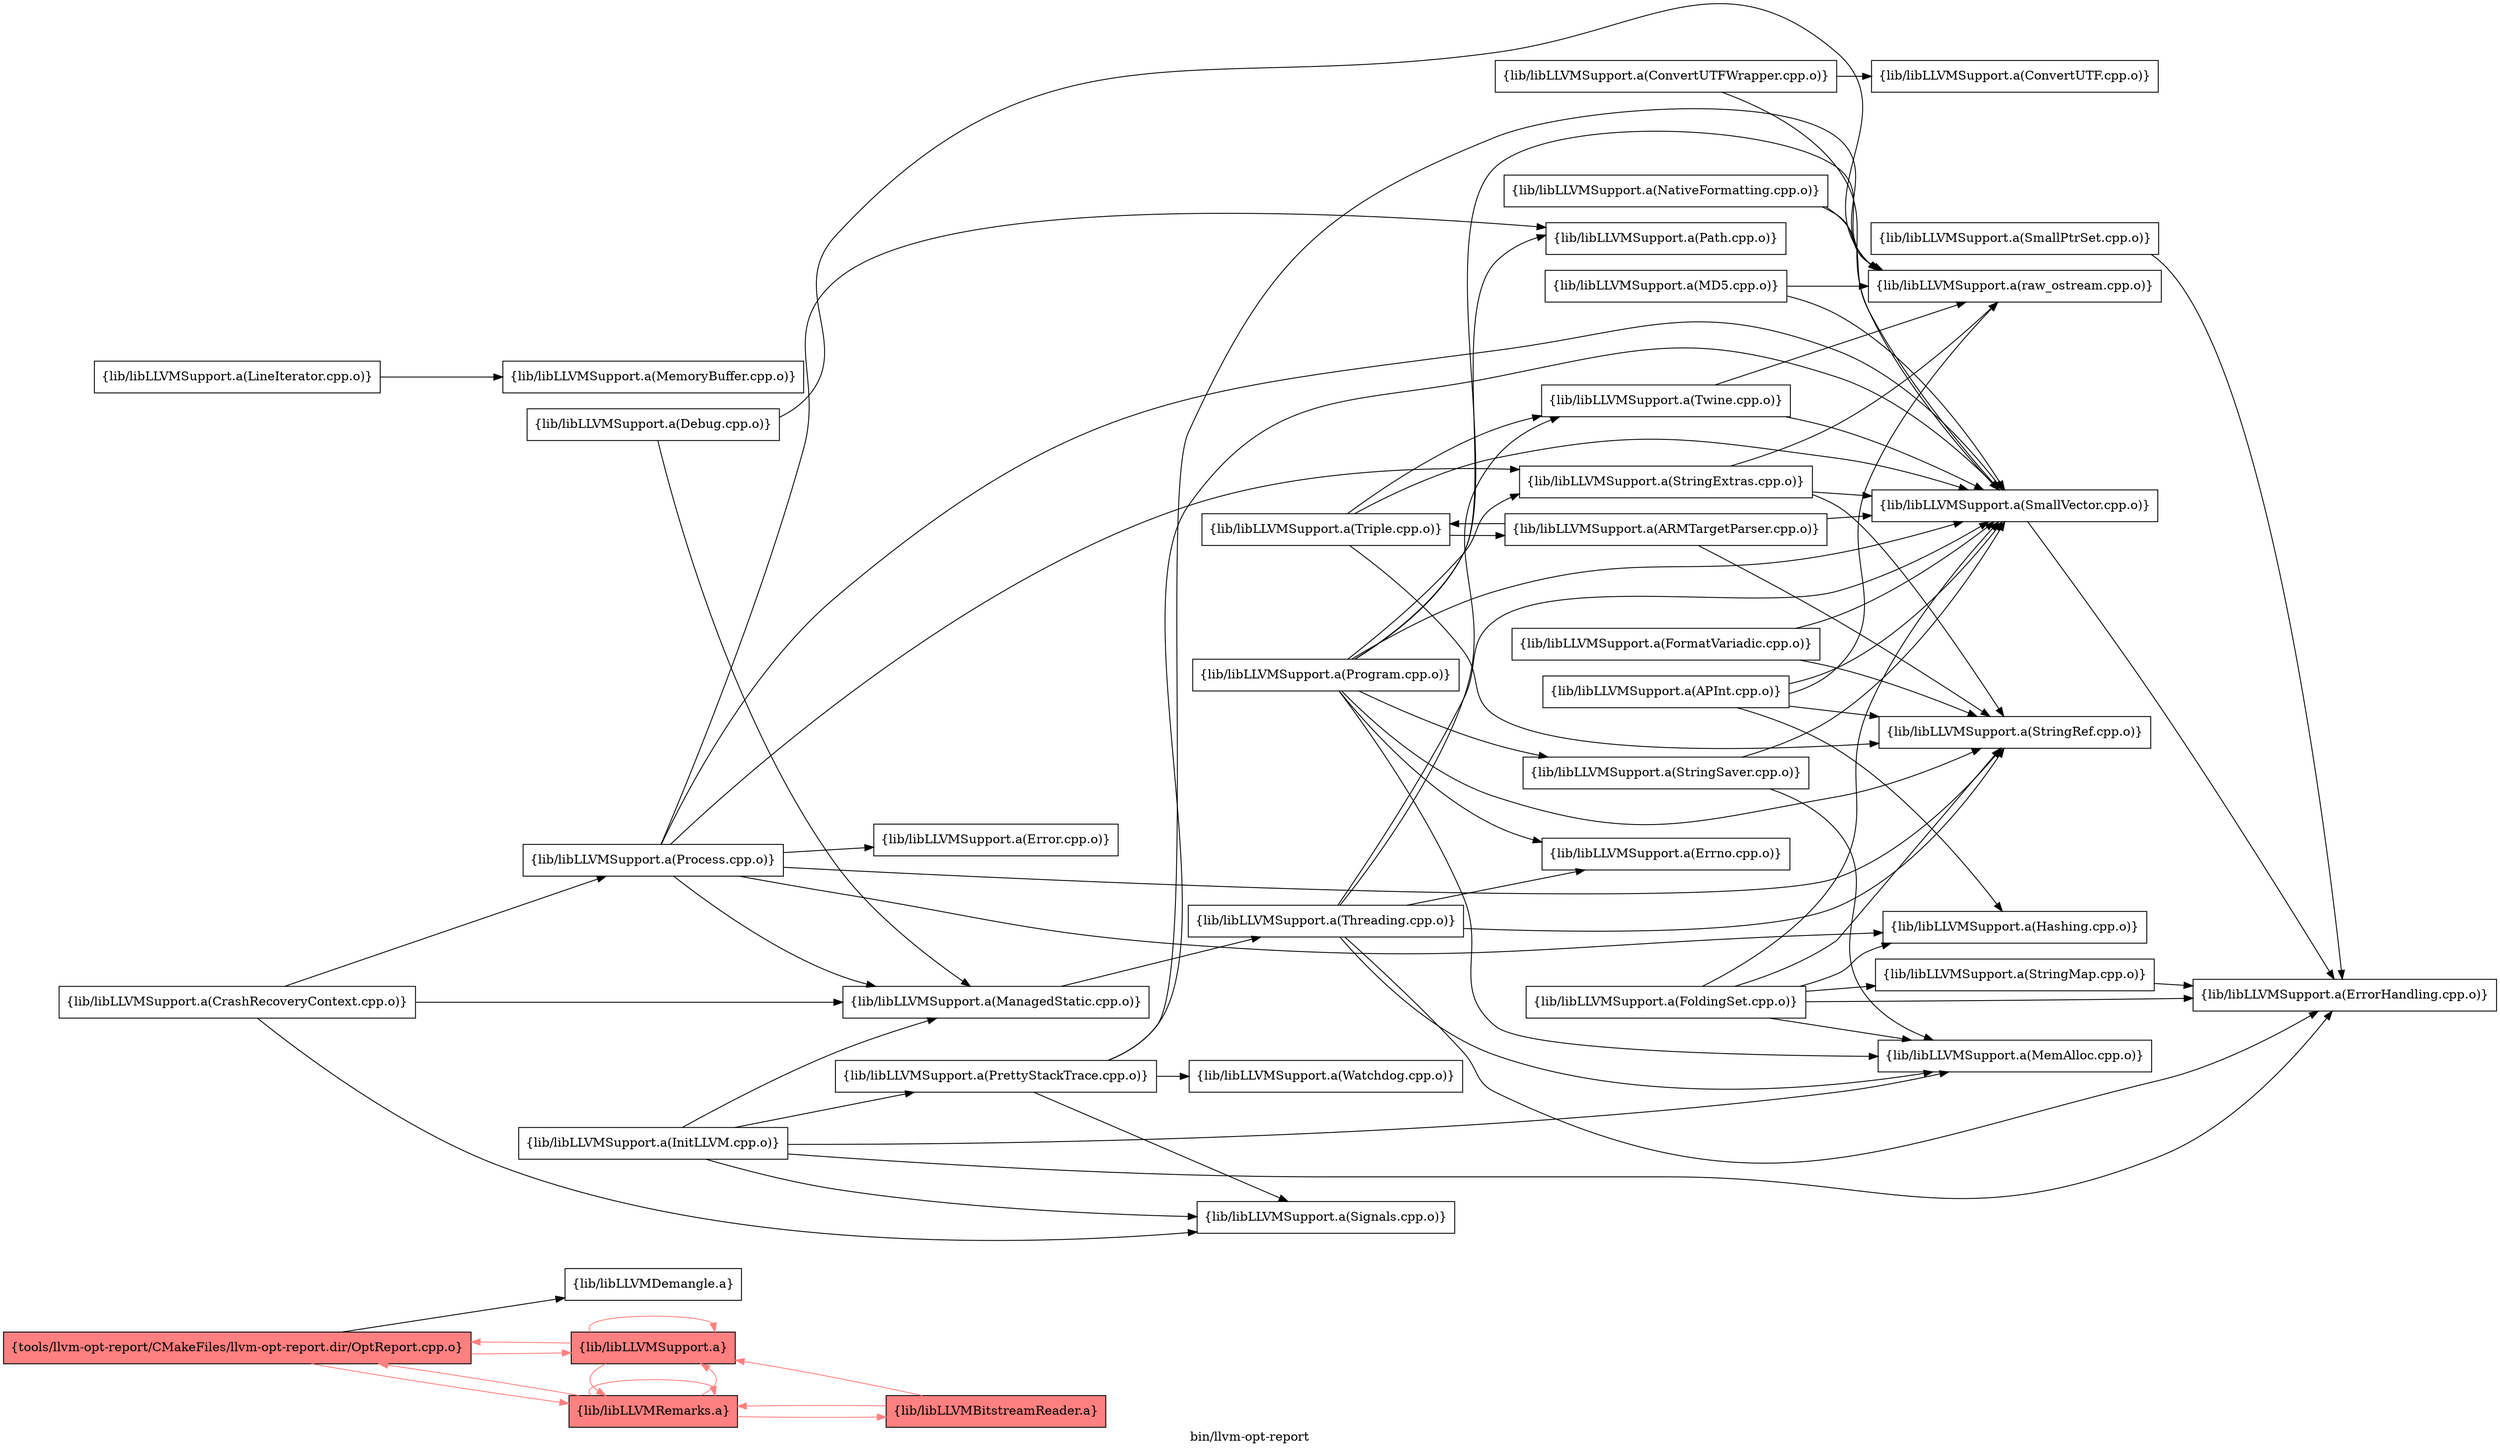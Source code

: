 digraph "bin/llvm-opt-report" {
	label="bin/llvm-opt-report";
	rankdir="LR"
	{ rank=same; Node0x555999edda78;  }
	{ rank=same; Node0x555999eddb18; Node0x555999ede478; Node0x555999eddf28;  }

	Node0x555999edda78 [shape=record,shape=box,style=filled,fillcolor="1.000000 0.5 1",group=1,label="{tools/llvm-opt-report/CMakeFiles/llvm-opt-report.dir/OptReport.cpp.o}"];
	Node0x555999edda78 -> Node0x555999eddb18;
	Node0x555999edda78 -> Node0x555999ede478[color="1.000000 0.5 1"];
	Node0x555999edda78 -> Node0x555999eddf28[color="1.000000 0.5 1"];
	Node0x555999eddb18 [shape=record,shape=box,group=0,label="{lib/libLLVMDemangle.a}"];
	Node0x555999ede478 [shape=record,shape=box,style=filled,fillcolor="1.000000 0.5 1",group=1,label="{lib/libLLVMRemarks.a}"];
	Node0x555999ede478 -> Node0x555999eddf28[color="1.000000 0.5 1"];
	Node0x555999ede478 -> Node0x555999edda78[color="1.000000 0.5 1"];
	Node0x555999ede478 -> Node0x555999ede478[color="1.000000 0.5 1"];
	Node0x555999ede478 -> Node0x555999edcb28[color="1.000000 0.5 1"];
	Node0x555999eddf28 [shape=record,shape=box,style=filled,fillcolor="1.000000 0.5 1",group=1,label="{lib/libLLVMSupport.a}"];
	Node0x555999eddf28 -> Node0x555999edda78[color="1.000000 0.5 1"];
	Node0x555999eddf28 -> Node0x555999eddf28[color="1.000000 0.5 1"];
	Node0x555999eddf28 -> Node0x555999ede478[color="1.000000 0.5 1"];
	Node0x555999edcb28 [shape=record,shape=box,style=filled,fillcolor="1.000000 0.5 1",group=1,label="{lib/libLLVMBitstreamReader.a}"];
	Node0x555999edcb28 -> Node0x555999ede478[color="1.000000 0.5 1"];
	Node0x555999edcb28 -> Node0x555999eddf28[color="1.000000 0.5 1"];
	Node0x555999edc1c8 [shape=record,shape=box,group=0,label="{lib/libLLVMSupport.a(ConvertUTFWrapper.cpp.o)}"];
	Node0x555999edc1c8 -> Node0x555999edd2a8;
	Node0x555999edc1c8 -> Node0x555999ede1a8;
	Node0x555999edd2a8 [shape=record,shape=box,group=0,label="{lib/libLLVMSupport.a(ConvertUTF.cpp.o)}"];
	Node0x555999ede1a8 [shape=record,shape=box,group=0,label="{lib/libLLVMSupport.a(SmallVector.cpp.o)}"];
	Node0x555999ede1a8 -> Node0x555999edd938;
	Node0x555999ede0b8 [shape=record,shape=box,group=0,label="{lib/libLLVMSupport.a(Debug.cpp.o)}"];
	Node0x555999ede0b8 -> Node0x555999edcf88;
	Node0x555999ede0b8 -> Node0x555999edc998;
	Node0x555999edcf88 [shape=record,shape=box,group=0,label="{lib/libLLVMSupport.a(ManagedStatic.cpp.o)}"];
	Node0x555999edcf88 -> Node0x555999edd618;
	Node0x555999edc998 [shape=record,shape=box,group=0,label="{lib/libLLVMSupport.a(raw_ostream.cpp.o)}"];
	Node0x555999edc678 [shape=record,shape=box,group=0,label="{lib/libLLVMSupport.a(InitLLVM.cpp.o)}"];
	Node0x555999edc678 -> Node0x555999edd938;
	Node0x555999edc678 -> Node0x555999edcf88;
	Node0x555999edc678 -> Node0x555999eddb68;
	Node0x555999edc678 -> Node0x555999edca38;
	Node0x555999edc678 -> Node0x555999edd348;
	Node0x555999edd938 [shape=record,shape=box,group=0,label="{lib/libLLVMSupport.a(ErrorHandling.cpp.o)}"];
	Node0x555999eddb68 [shape=record,shape=box,group=0,label="{lib/libLLVMSupport.a(MemAlloc.cpp.o)}"];
	Node0x555999edca38 [shape=record,shape=box,group=0,label="{lib/libLLVMSupport.a(PrettyStackTrace.cpp.o)}"];
	Node0x555999edca38 -> Node0x555999ede1a8;
	Node0x555999edca38 -> Node0x555999edc998;
	Node0x555999edca38 -> Node0x555999edd348;
	Node0x555999edca38 -> Node0x555999ede5b8;
	Node0x555999edd348 [shape=record,shape=box,group=0,label="{lib/libLLVMSupport.a(Signals.cpp.o)}"];
	Node0x555999edd2f8 [shape=record,shape=box,group=0,label="{lib/libLLVMSupport.a(LineIterator.cpp.o)}"];
	Node0x555999edd2f8 -> Node0x555999edccb8;
	Node0x555999edccb8 [shape=record,shape=box,group=0,label="{lib/libLLVMSupport.a(MemoryBuffer.cpp.o)}"];
	Node0x555999edd618 [shape=record,shape=box,group=0,label="{lib/libLLVMSupport.a(Threading.cpp.o)}"];
	Node0x555999edd618 -> Node0x555999edd938;
	Node0x555999edd618 -> Node0x555999eddb68;
	Node0x555999edd618 -> Node0x555999ede1a8;
	Node0x555999edd618 -> Node0x555999edc5d8;
	Node0x555999edd618 -> Node0x555999edc4e8;
	Node0x555999edd618 -> Node0x555999edc128;
	Node0x555999ede5b8 [shape=record,shape=box,group=0,label="{lib/libLLVMSupport.a(Watchdog.cpp.o)}"];
	Node0x555999ede4c8 [shape=record,shape=box,group=0,label="{lib/libLLVMSupport.a(SmallPtrSet.cpp.o)}"];
	Node0x555999ede4c8 -> Node0x555999edd938;
	Node0x555999edd3e8 [shape=record,shape=box,group=0,label="{lib/libLLVMSupport.a(StringMap.cpp.o)}"];
	Node0x555999edd3e8 -> Node0x555999edd938;
	Node0x555999edc808 [shape=record,shape=box,group=0,label="{lib/libLLVMSupport.a(StringSaver.cpp.o)}"];
	Node0x555999edc808 -> Node0x555999eddb68;
	Node0x555999edc808 -> Node0x555999ede1a8;
	Node0x555999edded8 [shape=record,shape=box,group=0,label="{lib/libLLVMSupport.a(APInt.cpp.o)}"];
	Node0x555999edded8 -> Node0x555999ede1a8;
	Node0x555999edded8 -> Node0x555999edc5d8;
	Node0x555999edded8 -> Node0x555999eddcf8;
	Node0x555999edded8 -> Node0x555999edc998;
	Node0x555999edc5d8 [shape=record,shape=box,group=0,label="{lib/libLLVMSupport.a(StringRef.cpp.o)}"];
	Node0x555999eddcf8 [shape=record,shape=box,group=0,label="{lib/libLLVMSupport.a(Hashing.cpp.o)}"];
	Node0x555999edd668 [shape=record,shape=box,group=0,label="{lib/libLLVMSupport.a(FoldingSet.cpp.o)}"];
	Node0x555999edd668 -> Node0x555999edd938;
	Node0x555999edd668 -> Node0x555999eddb68;
	Node0x555999edd668 -> Node0x555999ede1a8;
	Node0x555999edd668 -> Node0x555999edd3e8;
	Node0x555999edd668 -> Node0x555999edc5d8;
	Node0x555999edd668 -> Node0x555999eddcf8;
	Node0x555999eddf78 [shape=record,shape=box,group=0,label="{lib/libLLVMSupport.a(Triple.cpp.o)}"];
	Node0x555999eddf78 -> Node0x555999ede1a8;
	Node0x555999eddf78 -> Node0x555999edc5d8;
	Node0x555999eddf78 -> Node0x555999edc7b8;
	Node0x555999eddf78 -> Node0x555999edc4e8;
	Node0x555999edc7b8 [shape=record,shape=box,group=0,label="{lib/libLLVMSupport.a(ARMTargetParser.cpp.o)}"];
	Node0x555999edc7b8 -> Node0x555999ede1a8;
	Node0x555999edc7b8 -> Node0x555999edc5d8;
	Node0x555999edc7b8 -> Node0x555999eddf78;
	Node0x555999edc4e8 [shape=record,shape=box,group=0,label="{lib/libLLVMSupport.a(Twine.cpp.o)}"];
	Node0x555999edc4e8 -> Node0x555999ede1a8;
	Node0x555999edc4e8 -> Node0x555999edc998;
	Node0x555999edd118 [shape=record,shape=box,group=0,label="{lib/libLLVMSupport.a(NativeFormatting.cpp.o)}"];
	Node0x555999edd118 -> Node0x555999ede1a8;
	Node0x555999edd118 -> Node0x555999edc998;
	Node0x555999edcda8 [shape=record,shape=box,group=0,label="{lib/libLLVMSupport.a(FormatVariadic.cpp.o)}"];
	Node0x555999edcda8 -> Node0x555999ede1a8;
	Node0x555999edcda8 -> Node0x555999edc5d8;
	Node0x555999edd028 [shape=record,shape=box,group=0,label="{lib/libLLVMSupport.a(MD5.cpp.o)}"];
	Node0x555999edd028 -> Node0x555999ede1a8;
	Node0x555999edd028 -> Node0x555999edc998;
	Node0x555999edcdf8 [shape=record,shape=box,group=0,label="{lib/libLLVMSupport.a(Process.cpp.o)}"];
	Node0x555999edcdf8 -> Node0x555999eddac8;
	Node0x555999edcdf8 -> Node0x555999edcf88;
	Node0x555999edcdf8 -> Node0x555999ede1a8;
	Node0x555999edcdf8 -> Node0x555999edc5d8;
	Node0x555999edcdf8 -> Node0x555999eddcf8;
	Node0x555999edcdf8 -> Node0x555999edca88;
	Node0x555999edcdf8 -> Node0x555999ede838;
	Node0x555999eddac8 [shape=record,shape=box,group=0,label="{lib/libLLVMSupport.a(Error.cpp.o)}"];
	Node0x555999edca88 [shape=record,shape=box,group=0,label="{lib/libLLVMSupport.a(Path.cpp.o)}"];
	Node0x555999ede838 [shape=record,shape=box,group=0,label="{lib/libLLVMSupport.a(StringExtras.cpp.o)}"];
	Node0x555999ede838 -> Node0x555999ede1a8;
	Node0x555999ede838 -> Node0x555999edc5d8;
	Node0x555999ede838 -> Node0x555999edc998;
	Node0x555999edd6b8 [shape=record,shape=box,group=0,label="{lib/libLLVMSupport.a(CrashRecoveryContext.cpp.o)}"];
	Node0x555999edd6b8 -> Node0x555999edcf88;
	Node0x555999edd6b8 -> Node0x555999edcdf8;
	Node0x555999edd6b8 -> Node0x555999edd348;
	Node0x555999ede248 [shape=record,shape=box,group=0,label="{lib/libLLVMSupport.a(Program.cpp.o)}"];
	Node0x555999ede248 -> Node0x555999eddb68;
	Node0x555999ede248 -> Node0x555999ede1a8;
	Node0x555999ede248 -> Node0x555999edc808;
	Node0x555999ede248 -> Node0x555999edc5d8;
	Node0x555999ede248 -> Node0x555999edc998;
	Node0x555999ede248 -> Node0x555999edca88;
	Node0x555999ede248 -> Node0x555999ede838;
	Node0x555999ede248 -> Node0x555999edc128;
	Node0x555999edc128 [shape=record,shape=box,group=0,label="{lib/libLLVMSupport.a(Errno.cpp.o)}"];
}
